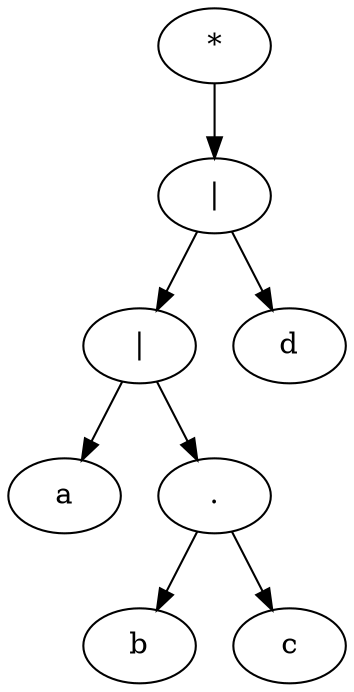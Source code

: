 digraph {
  94293428523872[label="*"]
  94293428523712[label="|"]
  94293428523872  ->  94293428523712
  94293428523296[label="|"]
  94293428523712  ->  94293428523296
  94293428523792[label="d"]
  94293428523712  ->  94293428523792
  94293428523248[label="a"]
  94293428523296  ->  94293428523248
  94293428523552[label="."]
  94293428523296  ->  94293428523552
  94293428523200[label="b"]
  94293428523552  ->  94293428523200
  94293428523632[label="c"]
  94293428523552  ->  94293428523632
}
